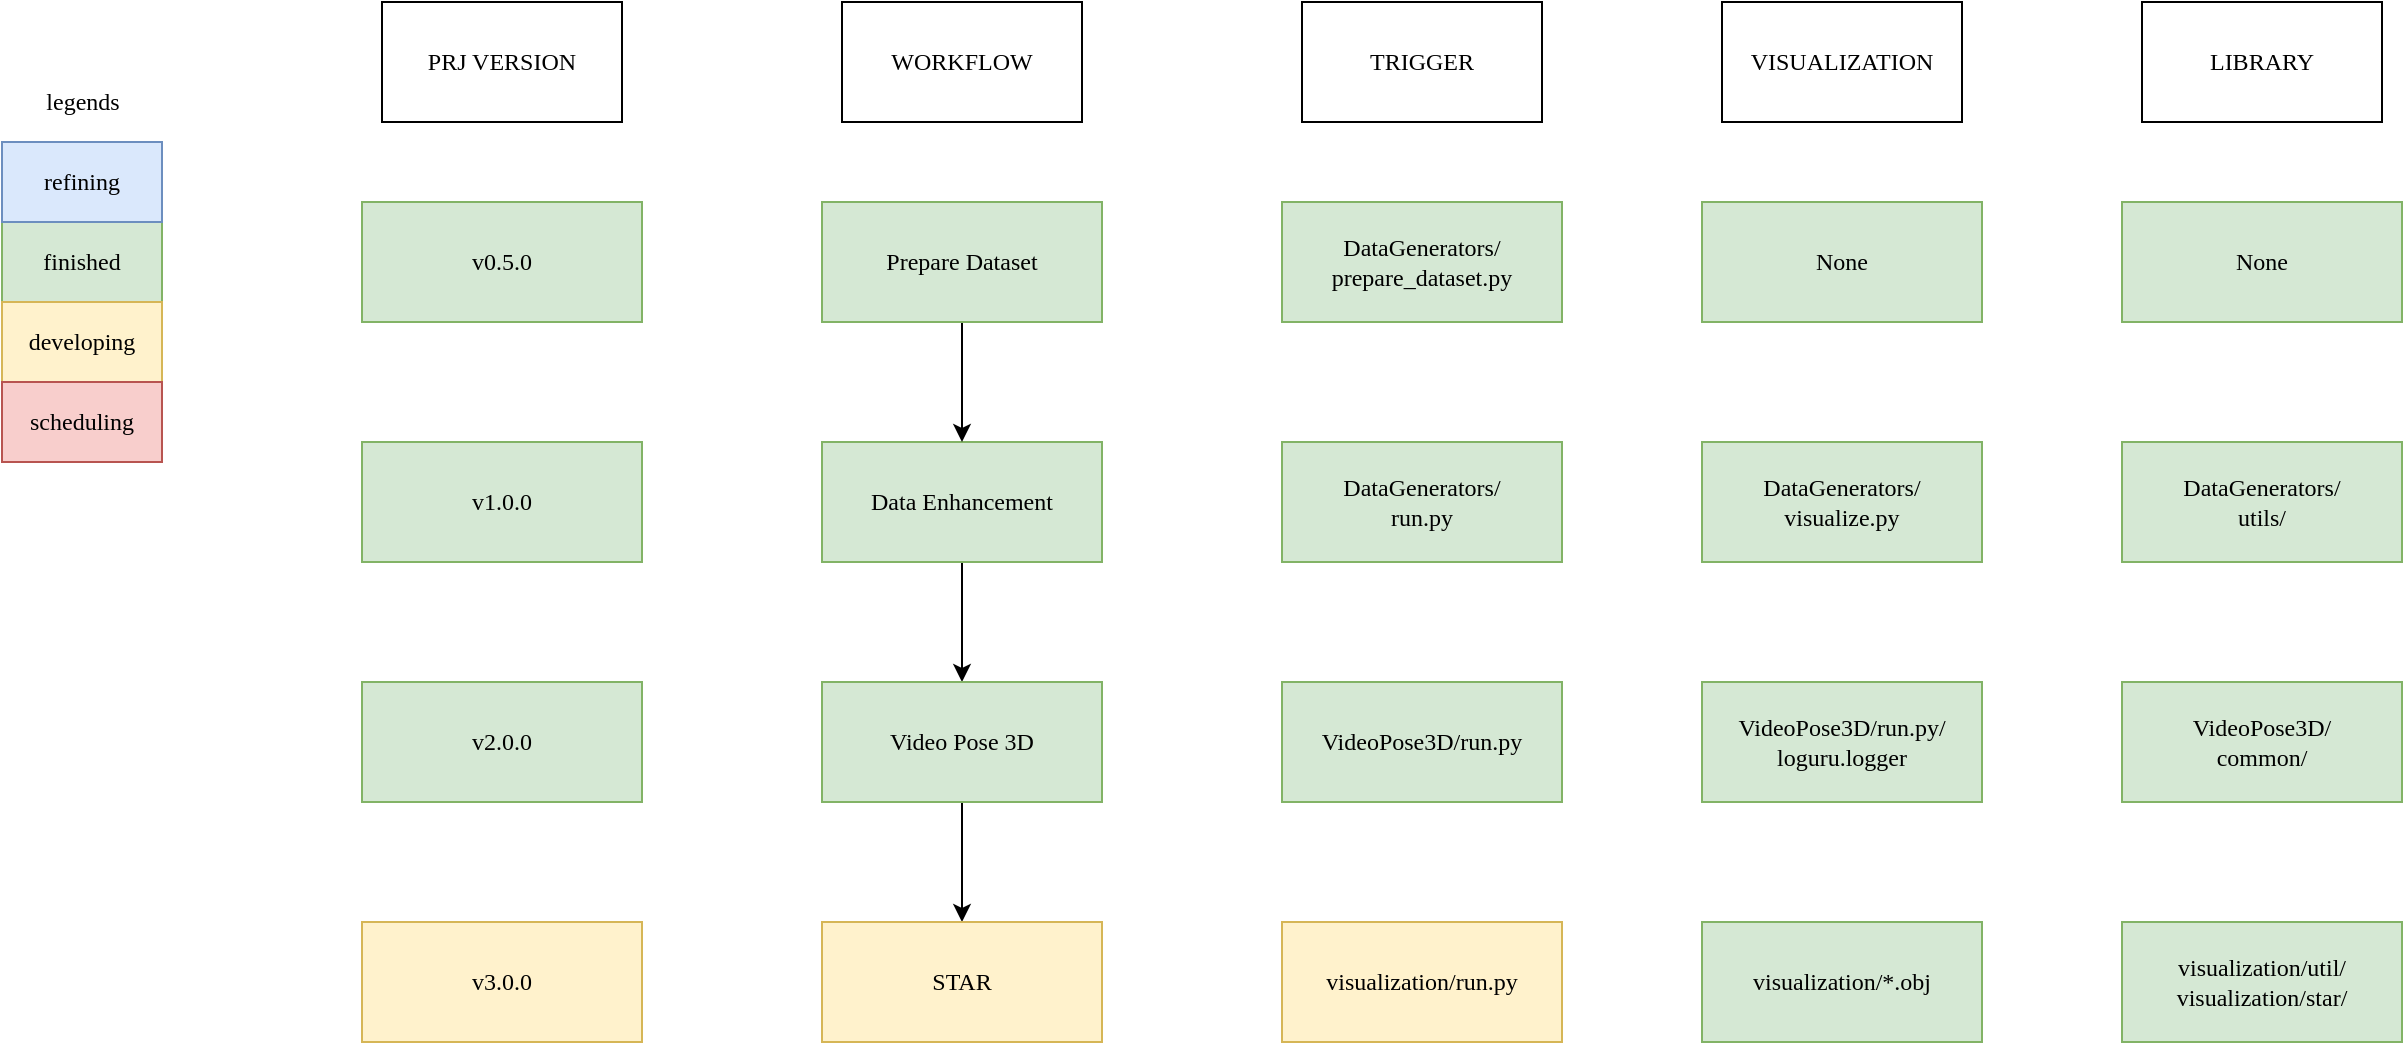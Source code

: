 <mxfile version="15.2.7" type="device"><diagram id="5OpvK9J1qDeF2jGDcHqs" name="第 1 页"><mxGraphModel dx="1499" dy="855" grid="1" gridSize="10" guides="1" tooltips="1" connect="1" arrows="1" fold="1" page="1" pageScale="1" pageWidth="827" pageHeight="1169" math="0" shadow="0"><root><mxCell id="0"/><mxCell id="1" parent="0"/><mxCell id="3IGRu3iQpr-E4eFUIvPg-2" style="edgeStyle=orthogonalEdgeStyle;rounded=0;orthogonalLoop=1;jettySize=auto;html=1;exitX=0.5;exitY=1;exitDx=0;exitDy=0;entryX=0.5;entryY=0;entryDx=0;entryDy=0;fontFamily=Verdana;" parent="1" source="bII5kuA-TVtjhtIBVwqc-1" target="bII5kuA-TVtjhtIBVwqc-3" edge="1"><mxGeometry relative="1" as="geometry"/></mxCell><mxCell id="bII5kuA-TVtjhtIBVwqc-1" value="Data Enhancement" style="rounded=0;whiteSpace=wrap;html=1;fontFamily=Verdana;fillColor=#d5e8d4;strokeColor=#82b366;" parent="1" vertex="1"><mxGeometry x="90" y="450" width="140" height="60" as="geometry"/></mxCell><mxCell id="U3dY_6HF_FmK-62jRbay-5" style="edgeStyle=orthogonalEdgeStyle;rounded=0;orthogonalLoop=1;jettySize=auto;html=1;exitX=0.5;exitY=1;exitDx=0;exitDy=0;entryX=0.5;entryY=0;entryDx=0;entryDy=0;" edge="1" parent="1" source="bII5kuA-TVtjhtIBVwqc-3" target="U3dY_6HF_FmK-62jRbay-4"><mxGeometry relative="1" as="geometry"/></mxCell><mxCell id="bII5kuA-TVtjhtIBVwqc-3" value="Video Pose 3D" style="rounded=0;whiteSpace=wrap;html=1;fontFamily=Verdana;fillColor=#d5e8d4;strokeColor=#82b366;" parent="1" vertex="1"><mxGeometry x="90" y="570" width="140" height="60" as="geometry"/></mxCell><mxCell id="3IGRu3iQpr-E4eFUIvPg-4" value="DataGenerators/&lt;br&gt;utils/" style="rounded=0;whiteSpace=wrap;html=1;fontFamily=Verdana;fillColor=#d5e8d4;strokeColor=#82b366;" parent="1" vertex="1"><mxGeometry x="740" y="450" width="140" height="60" as="geometry"/></mxCell><mxCell id="3IGRu3iQpr-E4eFUIvPg-8" style="edgeStyle=orthogonalEdgeStyle;rounded=0;orthogonalLoop=1;jettySize=auto;html=1;exitX=0.5;exitY=1;exitDx=0;exitDy=0;entryX=0.5;entryY=0;entryDx=0;entryDy=0;fontFamily=Verdana;" parent="1" source="3IGRu3iQpr-E4eFUIvPg-7" target="bII5kuA-TVtjhtIBVwqc-1" edge="1"><mxGeometry relative="1" as="geometry"/></mxCell><mxCell id="3IGRu3iQpr-E4eFUIvPg-7" value="Prepare Dataset" style="rounded=0;whiteSpace=wrap;html=1;fontFamily=Verdana;fillColor=#d5e8d4;strokeColor=#82b366;" parent="1" vertex="1"><mxGeometry x="90" y="330" width="140" height="60" as="geometry"/></mxCell><mxCell id="3IGRu3iQpr-E4eFUIvPg-9" value="WORKFLOW" style="rounded=0;whiteSpace=wrap;html=1;fontFamily=Verdana;" parent="1" vertex="1"><mxGeometry x="100" y="230" width="120" height="60" as="geometry"/></mxCell><mxCell id="3IGRu3iQpr-E4eFUIvPg-10" value="TRIGGER" style="rounded=0;whiteSpace=wrap;html=1;fontFamily=Verdana;" parent="1" vertex="1"><mxGeometry x="330" y="230" width="120" height="60" as="geometry"/></mxCell><mxCell id="3IGRu3iQpr-E4eFUIvPg-12" value="DataGenerators/&lt;br&gt;prepare_dataset.py" style="rounded=0;whiteSpace=wrap;html=1;fontFamily=Verdana;fillColor=#d5e8d4;strokeColor=#82b366;" parent="1" vertex="1"><mxGeometry x="320" y="330" width="140" height="60" as="geometry"/></mxCell><mxCell id="3IGRu3iQpr-E4eFUIvPg-13" value="LIBRARY" style="rounded=0;whiteSpace=wrap;html=1;fontFamily=Verdana;" parent="1" vertex="1"><mxGeometry x="750" y="230" width="120" height="60" as="geometry"/></mxCell><mxCell id="3IGRu3iQpr-E4eFUIvPg-15" value="DataGenerators/&lt;br&gt;run.py" style="rounded=0;whiteSpace=wrap;html=1;fontFamily=Verdana;fillColor=#d5e8d4;strokeColor=#82b366;" parent="1" vertex="1"><mxGeometry x="320" y="450" width="140" height="60" as="geometry"/></mxCell><mxCell id="3IGRu3iQpr-E4eFUIvPg-16" value="VISUALIZATION" style="rounded=0;whiteSpace=wrap;html=1;fontFamily=Verdana;" parent="1" vertex="1"><mxGeometry x="540" y="230" width="120" height="60" as="geometry"/></mxCell><mxCell id="3IGRu3iQpr-E4eFUIvPg-17" value="DataGenerators/&lt;br&gt;visualize.py" style="rounded=0;whiteSpace=wrap;html=1;fontFamily=Verdana;fillColor=#d5e8d4;strokeColor=#82b366;" parent="1" vertex="1"><mxGeometry x="530" y="450" width="140" height="60" as="geometry"/></mxCell><mxCell id="3IGRu3iQpr-E4eFUIvPg-27" value="VideoPose3D/run.py" style="rounded=0;whiteSpace=wrap;html=1;fontFamily=Verdana;fillColor=#d5e8d4;strokeColor=#82b366;" parent="1" vertex="1"><mxGeometry x="320" y="570" width="140" height="60" as="geometry"/></mxCell><mxCell id="3IGRu3iQpr-E4eFUIvPg-29" value="finished" style="rounded=0;whiteSpace=wrap;html=1;fillColor=#d5e8d4;strokeColor=#82b366;fontFamily=Verdana;" parent="1" vertex="1"><mxGeometry x="-320" y="340" width="80" height="40" as="geometry"/></mxCell><mxCell id="3IGRu3iQpr-E4eFUIvPg-31" value="developing" style="rounded=0;whiteSpace=wrap;html=1;fillColor=#fff2cc;strokeColor=#d6b656;fontFamily=Verdana;" parent="1" vertex="1"><mxGeometry x="-320" y="380" width="80" height="40" as="geometry"/></mxCell><mxCell id="3IGRu3iQpr-E4eFUIvPg-32" value="scheduling" style="rounded=0;whiteSpace=wrap;html=1;fillColor=#f8cecc;strokeColor=#b85450;fontFamily=Verdana;" parent="1" vertex="1"><mxGeometry x="-320" y="420" width="80" height="40" as="geometry"/></mxCell><mxCell id="3IGRu3iQpr-E4eFUIvPg-33" value="PRJ VERSION" style="rounded=0;whiteSpace=wrap;html=1;fontFamily=Verdana;" parent="1" vertex="1"><mxGeometry x="-130" y="230" width="120" height="60" as="geometry"/></mxCell><mxCell id="3IGRu3iQpr-E4eFUIvPg-34" value="v0.5.0" style="rounded=0;whiteSpace=wrap;html=1;fontFamily=Verdana;fillColor=#d5e8d4;strokeColor=#82b366;" parent="1" vertex="1"><mxGeometry x="-140" y="330" width="140" height="60" as="geometry"/></mxCell><mxCell id="3IGRu3iQpr-E4eFUIvPg-35" value="v1.0.0" style="rounded=0;whiteSpace=wrap;html=1;fontFamily=Verdana;fillColor=#d5e8d4;strokeColor=#82b366;" parent="1" vertex="1"><mxGeometry x="-140" y="450" width="140" height="60" as="geometry"/></mxCell><mxCell id="3IGRu3iQpr-E4eFUIvPg-36" value="v2.0.0" style="rounded=0;whiteSpace=wrap;html=1;fontFamily=Verdana;fillColor=#d5e8d4;strokeColor=#82b366;" parent="1" vertex="1"><mxGeometry x="-140" y="570" width="140" height="60" as="geometry"/></mxCell><mxCell id="3IGRu3iQpr-E4eFUIvPg-38" value="legends" style="text;html=1;align=center;verticalAlign=middle;resizable=0;points=[];autosize=1;fontFamily=Verdana;" parent="1" vertex="1"><mxGeometry x="-310" y="270" width="60" height="20" as="geometry"/></mxCell><mxCell id="3IGRu3iQpr-E4eFUIvPg-40" value="VideoPose3D/run.py/&lt;br&gt;loguru.logger" style="rounded=0;whiteSpace=wrap;html=1;fontFamily=Verdana;fillColor=#d5e8d4;strokeColor=#82b366;" parent="1" vertex="1"><mxGeometry x="530" y="570" width="140" height="60" as="geometry"/></mxCell><mxCell id="3IGRu3iQpr-E4eFUIvPg-45" value="VideoPose3D/&lt;br&gt;common/" style="rounded=0;whiteSpace=wrap;html=1;fontFamily=Verdana;fillColor=#d5e8d4;strokeColor=#82b366;" parent="1" vertex="1"><mxGeometry x="740" y="570" width="140" height="60" as="geometry"/></mxCell><mxCell id="3IGRu3iQpr-E4eFUIvPg-48" value="None" style="rounded=0;whiteSpace=wrap;html=1;fontFamily=Verdana;fillColor=#d5e8d4;strokeColor=#82b366;" parent="1" vertex="1"><mxGeometry x="530" y="330" width="140" height="60" as="geometry"/></mxCell><mxCell id="3IGRu3iQpr-E4eFUIvPg-49" value="None" style="rounded=0;whiteSpace=wrap;html=1;fontFamily=Verdana;fillColor=#d5e8d4;strokeColor=#82b366;" parent="1" vertex="1"><mxGeometry x="740" y="330" width="140" height="60" as="geometry"/></mxCell><mxCell id="U3dY_6HF_FmK-62jRbay-2" value="refining" style="rounded=0;whiteSpace=wrap;html=1;fillColor=#dae8fc;strokeColor=#6c8ebf;fontFamily=Verdana;" vertex="1" parent="1"><mxGeometry x="-320" y="300" width="80" height="40" as="geometry"/></mxCell><mxCell id="U3dY_6HF_FmK-62jRbay-3" value="v3.0.0" style="rounded=0;whiteSpace=wrap;html=1;fontFamily=Verdana;fillColor=#fff2cc;strokeColor=#d6b656;" vertex="1" parent="1"><mxGeometry x="-140" y="690" width="140" height="60" as="geometry"/></mxCell><mxCell id="U3dY_6HF_FmK-62jRbay-4" value="STAR" style="rounded=0;whiteSpace=wrap;html=1;fontFamily=Verdana;fillColor=#fff2cc;strokeColor=#d6b656;" vertex="1" parent="1"><mxGeometry x="90" y="690" width="140" height="60" as="geometry"/></mxCell><mxCell id="U3dY_6HF_FmK-62jRbay-6" value="visualization/run.py" style="rounded=0;whiteSpace=wrap;html=1;fontFamily=Verdana;fillColor=#fff2cc;strokeColor=#d6b656;" vertex="1" parent="1"><mxGeometry x="320" y="690" width="140" height="60" as="geometry"/></mxCell><mxCell id="U3dY_6HF_FmK-62jRbay-7" value="visualization/*.obj" style="rounded=0;whiteSpace=wrap;html=1;fontFamily=Verdana;fillColor=#d5e8d4;strokeColor=#82b366;" vertex="1" parent="1"><mxGeometry x="530" y="690" width="140" height="60" as="geometry"/></mxCell><mxCell id="U3dY_6HF_FmK-62jRbay-8" value="visualization/util/&lt;br&gt;visualization/star/" style="rounded=0;whiteSpace=wrap;html=1;fontFamily=Verdana;fillColor=#d5e8d4;strokeColor=#82b366;" vertex="1" parent="1"><mxGeometry x="740" y="690" width="140" height="60" as="geometry"/></mxCell></root></mxGraphModel></diagram></mxfile>